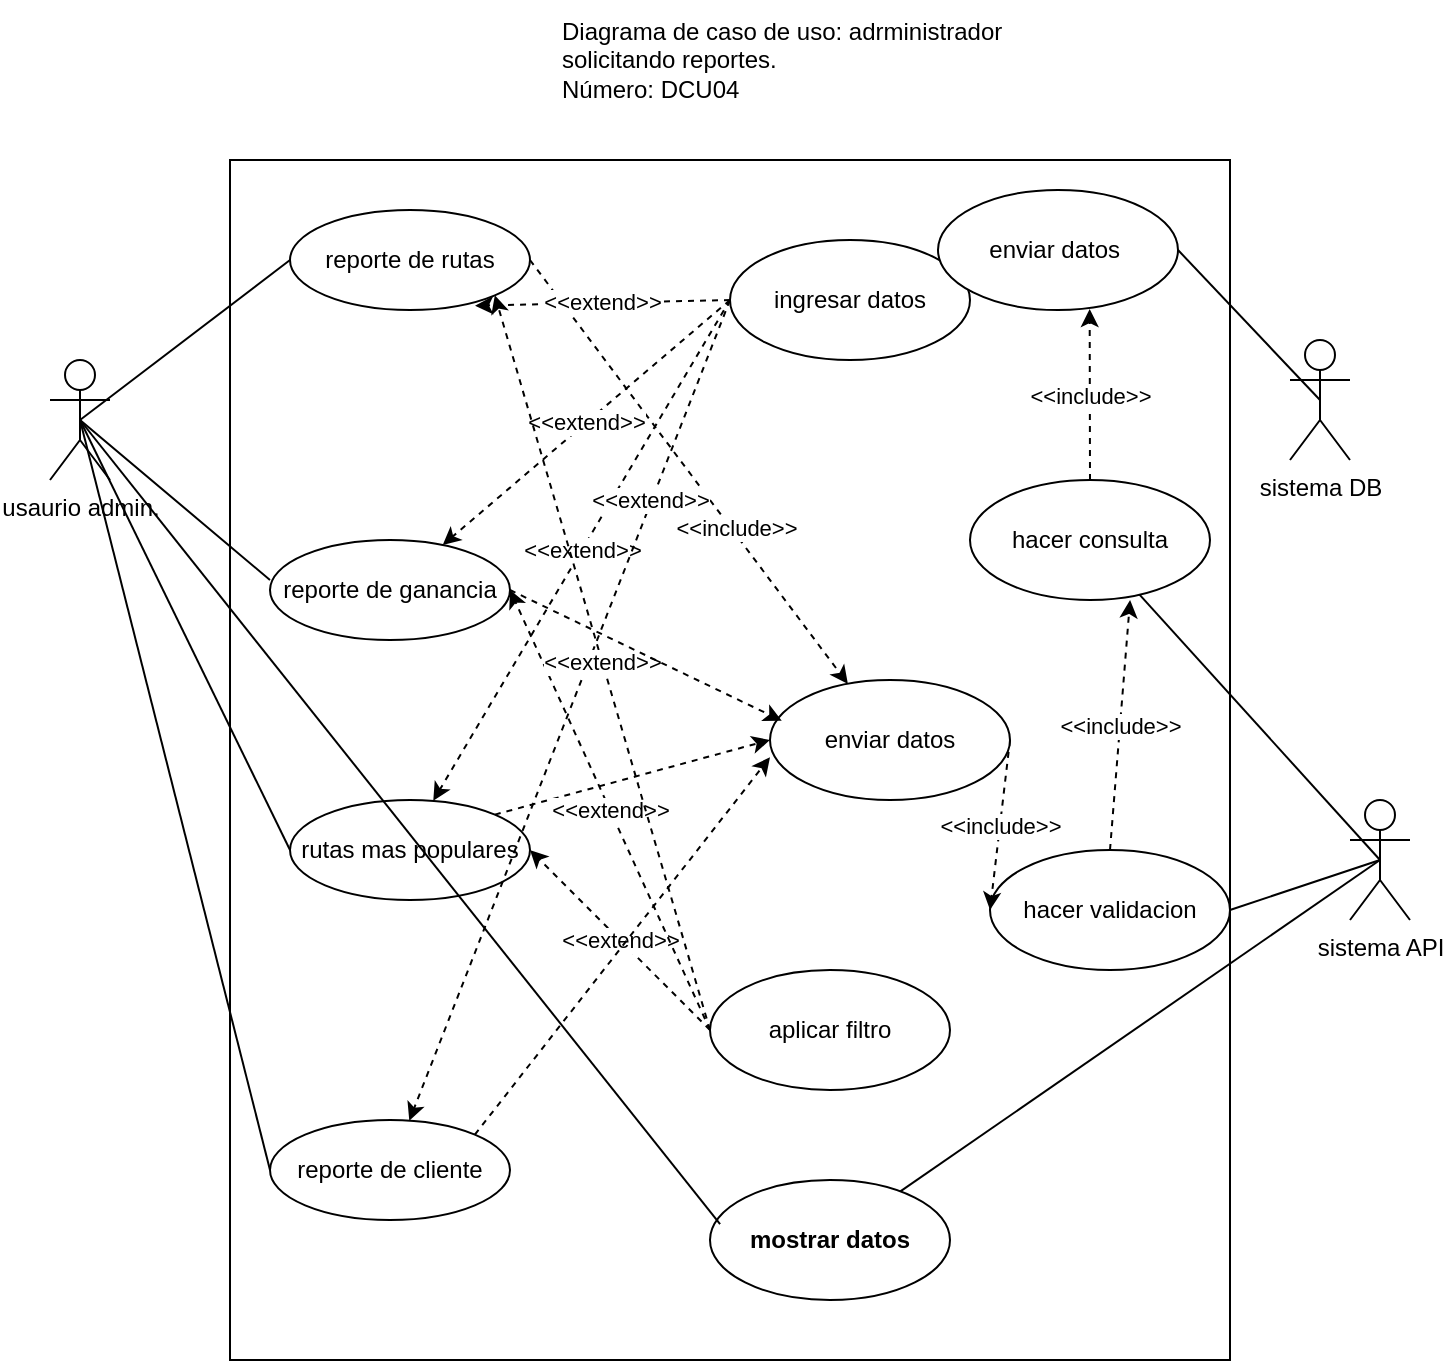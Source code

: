 <mxfile version="24.1.0" type="device">
  <diagram name="Página-1" id="q8oKjIkL5E4E8oLWMmUp">
    <mxGraphModel dx="875" dy="524" grid="1" gridSize="10" guides="1" tooltips="1" connect="1" arrows="1" fold="1" page="1" pageScale="1" pageWidth="827" pageHeight="1169" math="0" shadow="0">
      <root>
        <mxCell id="0" />
        <mxCell id="1" parent="0" />
        <mxCell id="sRzD3e2VzOoKp1SF5B4n-1" value="Diagrama de caso de uso: adrministrador solicitando reportes.&lt;div&gt;Número: DCU04&lt;/div&gt;" style="text;html=1;align=left;verticalAlign=middle;whiteSpace=wrap;rounded=0;" vertex="1" parent="1">
          <mxGeometry x="284" y="40" width="260" height="60" as="geometry" />
        </mxCell>
        <mxCell id="sRzD3e2VzOoKp1SF5B4n-2" value="" style="rounded=0;whiteSpace=wrap;html=1;" vertex="1" parent="1">
          <mxGeometry x="120" y="120" width="500" height="600" as="geometry" />
        </mxCell>
        <mxCell id="sRzD3e2VzOoKp1SF5B4n-40" value="&amp;lt;&amp;lt;include&amp;gt;&amp;gt;" style="rounded=0;orthogonalLoop=1;jettySize=auto;html=1;exitX=1;exitY=0.5;exitDx=0;exitDy=0;dashed=1;" edge="1" parent="1" source="sRzD3e2VzOoKp1SF5B4n-3" target="sRzD3e2VzOoKp1SF5B4n-27">
          <mxGeometry x="0.277" y="2" relative="1" as="geometry">
            <mxPoint as="offset" />
          </mxGeometry>
        </mxCell>
        <mxCell id="sRzD3e2VzOoKp1SF5B4n-3" value="reporte de rutas" style="ellipse;whiteSpace=wrap;html=1;" vertex="1" parent="1">
          <mxGeometry x="150" y="145" width="120" height="50" as="geometry" />
        </mxCell>
        <mxCell id="sRzD3e2VzOoKp1SF5B4n-4" value="reporte de ganancia" style="ellipse;whiteSpace=wrap;html=1;" vertex="1" parent="1">
          <mxGeometry x="140" y="310" width="120" height="50" as="geometry" />
        </mxCell>
        <mxCell id="sRzD3e2VzOoKp1SF5B4n-5" value="reporte de cliente" style="ellipse;whiteSpace=wrap;html=1;" vertex="1" parent="1">
          <mxGeometry x="140" y="600" width="120" height="50" as="geometry" />
        </mxCell>
        <mxCell id="sRzD3e2VzOoKp1SF5B4n-38" style="rounded=0;orthogonalLoop=1;jettySize=auto;html=1;exitX=1;exitY=0;exitDx=0;exitDy=0;entryX=0;entryY=0.5;entryDx=0;entryDy=0;dashed=1;" edge="1" parent="1" source="sRzD3e2VzOoKp1SF5B4n-6" target="sRzD3e2VzOoKp1SF5B4n-27">
          <mxGeometry relative="1" as="geometry" />
        </mxCell>
        <mxCell id="sRzD3e2VzOoKp1SF5B4n-6" value="rutas mas populares" style="ellipse;whiteSpace=wrap;html=1;" vertex="1" parent="1">
          <mxGeometry x="150" y="440" width="120" height="50" as="geometry" />
        </mxCell>
        <mxCell id="sRzD3e2VzOoKp1SF5B4n-21" style="rounded=0;orthogonalLoop=1;jettySize=auto;html=1;exitX=0.5;exitY=0.5;exitDx=0;exitDy=0;exitPerimeter=0;entryX=0;entryY=0.5;entryDx=0;entryDy=0;endArrow=none;endFill=0;" edge="1" parent="1" source="sRzD3e2VzOoKp1SF5B4n-9" target="sRzD3e2VzOoKp1SF5B4n-3">
          <mxGeometry relative="1" as="geometry" />
        </mxCell>
        <mxCell id="sRzD3e2VzOoKp1SF5B4n-23" style="rounded=0;orthogonalLoop=1;jettySize=auto;html=1;exitX=0.5;exitY=0.5;exitDx=0;exitDy=0;exitPerimeter=0;entryX=0;entryY=0.5;entryDx=0;entryDy=0;endArrow=none;endFill=0;" edge="1" parent="1" source="sRzD3e2VzOoKp1SF5B4n-9" target="sRzD3e2VzOoKp1SF5B4n-5">
          <mxGeometry relative="1" as="geometry" />
        </mxCell>
        <mxCell id="sRzD3e2VzOoKp1SF5B4n-24" style="rounded=0;orthogonalLoop=1;jettySize=auto;html=1;exitX=0.5;exitY=0.5;exitDx=0;exitDy=0;exitPerimeter=0;entryX=0;entryY=0.5;entryDx=0;entryDy=0;endArrow=none;endFill=0;" edge="1" parent="1" source="sRzD3e2VzOoKp1SF5B4n-9" target="sRzD3e2VzOoKp1SF5B4n-6">
          <mxGeometry relative="1" as="geometry" />
        </mxCell>
        <mxCell id="sRzD3e2VzOoKp1SF5B4n-9" value="usaurio admin." style="shape=umlActor;verticalLabelPosition=bottom;verticalAlign=top;html=1;outlineConnect=0;" vertex="1" parent="1">
          <mxGeometry x="30" y="220" width="30" height="60" as="geometry" />
        </mxCell>
        <mxCell id="sRzD3e2VzOoKp1SF5B4n-42" style="rounded=0;orthogonalLoop=1;jettySize=auto;html=1;exitX=0.5;exitY=0.5;exitDx=0;exitDy=0;exitPerimeter=0;endArrow=none;endFill=0;" edge="1" parent="1" source="sRzD3e2VzOoKp1SF5B4n-10" target="sRzD3e2VzOoKp1SF5B4n-28">
          <mxGeometry relative="1" as="geometry" />
        </mxCell>
        <mxCell id="sRzD3e2VzOoKp1SF5B4n-43" style="rounded=0;orthogonalLoop=1;jettySize=auto;html=1;exitX=0.5;exitY=0.5;exitDx=0;exitDy=0;exitPerimeter=0;entryX=1;entryY=0.5;entryDx=0;entryDy=0;endArrow=none;endFill=0;" edge="1" parent="1" source="sRzD3e2VzOoKp1SF5B4n-10" target="sRzD3e2VzOoKp1SF5B4n-17">
          <mxGeometry relative="1" as="geometry" />
        </mxCell>
        <mxCell id="sRzD3e2VzOoKp1SF5B4n-46" style="rounded=0;orthogonalLoop=1;jettySize=auto;html=1;exitX=0.5;exitY=0.5;exitDx=0;exitDy=0;exitPerimeter=0;startArrow=none;startFill=0;endArrow=none;endFill=0;" edge="1" parent="1" source="sRzD3e2VzOoKp1SF5B4n-10" target="sRzD3e2VzOoKp1SF5B4n-36">
          <mxGeometry relative="1" as="geometry" />
        </mxCell>
        <mxCell id="sRzD3e2VzOoKp1SF5B4n-10" value="sistema API" style="shape=umlActor;verticalLabelPosition=bottom;verticalAlign=top;html=1;outlineConnect=0;" vertex="1" parent="1">
          <mxGeometry x="680" y="440" width="30" height="60" as="geometry" />
        </mxCell>
        <mxCell id="sRzD3e2VzOoKp1SF5B4n-48" style="rounded=0;orthogonalLoop=1;jettySize=auto;html=1;exitX=0.5;exitY=0.5;exitDx=0;exitDy=0;exitPerimeter=0;entryX=1;entryY=0.5;entryDx=0;entryDy=0;endArrow=none;endFill=0;" edge="1" parent="1" source="sRzD3e2VzOoKp1SF5B4n-11" target="sRzD3e2VzOoKp1SF5B4n-18">
          <mxGeometry relative="1" as="geometry" />
        </mxCell>
        <mxCell id="sRzD3e2VzOoKp1SF5B4n-11" value="sistema DB" style="shape=umlActor;verticalLabelPosition=bottom;verticalAlign=top;html=1;outlineConnect=0;" vertex="1" parent="1">
          <mxGeometry x="650" y="210" width="30" height="60" as="geometry" />
        </mxCell>
        <mxCell id="sRzD3e2VzOoKp1SF5B4n-30" value="&amp;lt;&amp;lt;extend&amp;gt;&amp;gt;" style="rounded=0;orthogonalLoop=1;jettySize=auto;html=1;exitX=0;exitY=0.5;exitDx=0;exitDy=0;dashed=1;" edge="1" parent="1" source="sRzD3e2VzOoKp1SF5B4n-16" target="sRzD3e2VzOoKp1SF5B4n-4">
          <mxGeometry relative="1" as="geometry" />
        </mxCell>
        <mxCell id="sRzD3e2VzOoKp1SF5B4n-31" value="&amp;lt;&amp;lt;extend&amp;gt;&amp;gt;" style="rounded=0;orthogonalLoop=1;jettySize=auto;html=1;exitX=0;exitY=0.5;exitDx=0;exitDy=0;entryX=0.597;entryY=0.007;entryDx=0;entryDy=0;dashed=1;entryPerimeter=0;" edge="1" parent="1" source="sRzD3e2VzOoKp1SF5B4n-16" target="sRzD3e2VzOoKp1SF5B4n-6">
          <mxGeometry relative="1" as="geometry" />
        </mxCell>
        <mxCell id="sRzD3e2VzOoKp1SF5B4n-32" style="rounded=0;orthogonalLoop=1;jettySize=auto;html=1;exitX=0;exitY=0.5;exitDx=0;exitDy=0;dashed=1;" edge="1" parent="1" source="sRzD3e2VzOoKp1SF5B4n-16" target="sRzD3e2VzOoKp1SF5B4n-5">
          <mxGeometry relative="1" as="geometry" />
        </mxCell>
        <mxCell id="sRzD3e2VzOoKp1SF5B4n-50" value="&amp;lt;&amp;lt;extend&amp;gt;&amp;gt;" style="edgeLabel;html=1;align=center;verticalAlign=middle;resizable=0;points=[];" vertex="1" connectable="0" parent="sRzD3e2VzOoKp1SF5B4n-32">
          <mxGeometry x="-0.51" y="-1" relative="1" as="geometry">
            <mxPoint as="offset" />
          </mxGeometry>
        </mxCell>
        <mxCell id="sRzD3e2VzOoKp1SF5B4n-16" value="ingresar datos" style="ellipse;whiteSpace=wrap;html=1;" vertex="1" parent="1">
          <mxGeometry x="370" y="160" width="120" height="60" as="geometry" />
        </mxCell>
        <mxCell id="sRzD3e2VzOoKp1SF5B4n-17" value="hacer validacion" style="ellipse;whiteSpace=wrap;html=1;" vertex="1" parent="1">
          <mxGeometry x="500" y="465" width="120" height="60" as="geometry" />
        </mxCell>
        <mxCell id="sRzD3e2VzOoKp1SF5B4n-18" value="enviar datos&amp;nbsp;" style="ellipse;whiteSpace=wrap;html=1;" vertex="1" parent="1">
          <mxGeometry x="474" y="135" width="120" height="60" as="geometry" />
        </mxCell>
        <mxCell id="sRzD3e2VzOoKp1SF5B4n-22" style="rounded=0;orthogonalLoop=1;jettySize=auto;html=1;exitX=0.5;exitY=0.5;exitDx=0;exitDy=0;exitPerimeter=0;entryX=0;entryY=0.4;entryDx=0;entryDy=0;entryPerimeter=0;endArrow=none;endFill=0;" edge="1" parent="1" source="sRzD3e2VzOoKp1SF5B4n-9" target="sRzD3e2VzOoKp1SF5B4n-4">
          <mxGeometry relative="1" as="geometry" />
        </mxCell>
        <mxCell id="sRzD3e2VzOoKp1SF5B4n-33" value="&amp;lt;&amp;lt;extend&amp;gt;&amp;gt;" style="rounded=0;orthogonalLoop=1;jettySize=auto;html=1;exitX=0;exitY=0.5;exitDx=0;exitDy=0;entryX=1;entryY=0.5;entryDx=0;entryDy=0;dashed=1;" edge="1" parent="1" source="sRzD3e2VzOoKp1SF5B4n-25" target="sRzD3e2VzOoKp1SF5B4n-6">
          <mxGeometry relative="1" as="geometry" />
        </mxCell>
        <mxCell id="sRzD3e2VzOoKp1SF5B4n-34" value="&amp;lt;&amp;lt;extend&amp;gt;&amp;gt;" style="rounded=0;orthogonalLoop=1;jettySize=auto;html=1;exitX=0;exitY=0.5;exitDx=0;exitDy=0;entryX=1;entryY=0.5;entryDx=0;entryDy=0;dashed=1;" edge="1" parent="1" source="sRzD3e2VzOoKp1SF5B4n-25" target="sRzD3e2VzOoKp1SF5B4n-4">
          <mxGeometry relative="1" as="geometry" />
        </mxCell>
        <mxCell id="sRzD3e2VzOoKp1SF5B4n-35" value="&amp;lt;&amp;lt;extend&amp;gt;&amp;gt;" style="rounded=0;orthogonalLoop=1;jettySize=auto;html=1;exitX=0;exitY=0.5;exitDx=0;exitDy=0;entryX=1;entryY=1;entryDx=0;entryDy=0;dashed=1;" edge="1" parent="1" source="sRzD3e2VzOoKp1SF5B4n-25" target="sRzD3e2VzOoKp1SF5B4n-3">
          <mxGeometry relative="1" as="geometry" />
        </mxCell>
        <mxCell id="sRzD3e2VzOoKp1SF5B4n-25" value="aplicar filtro" style="ellipse;whiteSpace=wrap;html=1;" vertex="1" parent="1">
          <mxGeometry x="360" y="525" width="120" height="60" as="geometry" />
        </mxCell>
        <mxCell id="sRzD3e2VzOoKp1SF5B4n-41" value="&amp;lt;&amp;lt;include&amp;gt;&amp;gt;" style="rounded=0;orthogonalLoop=1;jettySize=auto;html=1;exitX=1;exitY=0.5;exitDx=0;exitDy=0;entryX=0;entryY=0.5;entryDx=0;entryDy=0;dashed=1;" edge="1" parent="1" source="sRzD3e2VzOoKp1SF5B4n-27" target="sRzD3e2VzOoKp1SF5B4n-17">
          <mxGeometry relative="1" as="geometry" />
        </mxCell>
        <mxCell id="sRzD3e2VzOoKp1SF5B4n-27" value="enviar datos" style="ellipse;whiteSpace=wrap;html=1;" vertex="1" parent="1">
          <mxGeometry x="390" y="380" width="120" height="60" as="geometry" />
        </mxCell>
        <mxCell id="sRzD3e2VzOoKp1SF5B4n-28" value="hacer consulta" style="ellipse;whiteSpace=wrap;html=1;" vertex="1" parent="1">
          <mxGeometry x="490" y="280" width="120" height="60" as="geometry" />
        </mxCell>
        <mxCell id="sRzD3e2VzOoKp1SF5B4n-29" value="&amp;lt;&amp;lt;extend&amp;gt;&amp;gt;" style="rounded=0;orthogonalLoop=1;jettySize=auto;html=1;exitX=0;exitY=0.5;exitDx=0;exitDy=0;entryX=0.771;entryY=0.957;entryDx=0;entryDy=0;entryPerimeter=0;dashed=1;" edge="1" parent="1" source="sRzD3e2VzOoKp1SF5B4n-16" target="sRzD3e2VzOoKp1SF5B4n-3">
          <mxGeometry relative="1" as="geometry" />
        </mxCell>
        <mxCell id="sRzD3e2VzOoKp1SF5B4n-36" value="mostrar datos" style="ellipse;whiteSpace=wrap;html=1;fontStyle=1" vertex="1" parent="1">
          <mxGeometry x="360" y="630" width="120" height="60" as="geometry" />
        </mxCell>
        <mxCell id="sRzD3e2VzOoKp1SF5B4n-37" style="rounded=0;orthogonalLoop=1;jettySize=auto;html=1;exitX=1;exitY=0;exitDx=0;exitDy=0;entryX=0;entryY=0.644;entryDx=0;entryDy=0;entryPerimeter=0;dashed=1;" edge="1" parent="1" source="sRzD3e2VzOoKp1SF5B4n-5" target="sRzD3e2VzOoKp1SF5B4n-27">
          <mxGeometry relative="1" as="geometry" />
        </mxCell>
        <mxCell id="sRzD3e2VzOoKp1SF5B4n-39" style="rounded=0;orthogonalLoop=1;jettySize=auto;html=1;exitX=1;exitY=0.5;exitDx=0;exitDy=0;entryX=0.049;entryY=0.339;entryDx=0;entryDy=0;entryPerimeter=0;dashed=1;" edge="1" parent="1" source="sRzD3e2VzOoKp1SF5B4n-4" target="sRzD3e2VzOoKp1SF5B4n-27">
          <mxGeometry relative="1" as="geometry" />
        </mxCell>
        <mxCell id="sRzD3e2VzOoKp1SF5B4n-44" value="&amp;lt;&amp;lt;include&amp;gt;&amp;gt;" style="rounded=0;orthogonalLoop=1;jettySize=auto;html=1;exitX=0.5;exitY=0;exitDx=0;exitDy=0;entryX=0.667;entryY=1;entryDx=0;entryDy=0;entryPerimeter=0;dashed=1;" edge="1" parent="1" source="sRzD3e2VzOoKp1SF5B4n-17" target="sRzD3e2VzOoKp1SF5B4n-28">
          <mxGeometry relative="1" as="geometry" />
        </mxCell>
        <mxCell id="sRzD3e2VzOoKp1SF5B4n-47" style="rounded=0;orthogonalLoop=1;jettySize=auto;html=1;exitX=0.5;exitY=0.5;exitDx=0;exitDy=0;exitPerimeter=0;entryX=0.042;entryY=0.367;entryDx=0;entryDy=0;entryPerimeter=0;endArrow=none;endFill=0;" edge="1" parent="1" source="sRzD3e2VzOoKp1SF5B4n-9" target="sRzD3e2VzOoKp1SF5B4n-36">
          <mxGeometry relative="1" as="geometry" />
        </mxCell>
        <mxCell id="sRzD3e2VzOoKp1SF5B4n-49" value="&amp;lt;&amp;lt;include&amp;gt;&amp;gt;" style="rounded=0;orthogonalLoop=1;jettySize=auto;html=1;exitX=0.5;exitY=0;exitDx=0;exitDy=0;entryX=0.632;entryY=0.992;entryDx=0;entryDy=0;entryPerimeter=0;dashed=1;" edge="1" parent="1" source="sRzD3e2VzOoKp1SF5B4n-28" target="sRzD3e2VzOoKp1SF5B4n-18">
          <mxGeometry relative="1" as="geometry" />
        </mxCell>
      </root>
    </mxGraphModel>
  </diagram>
</mxfile>
